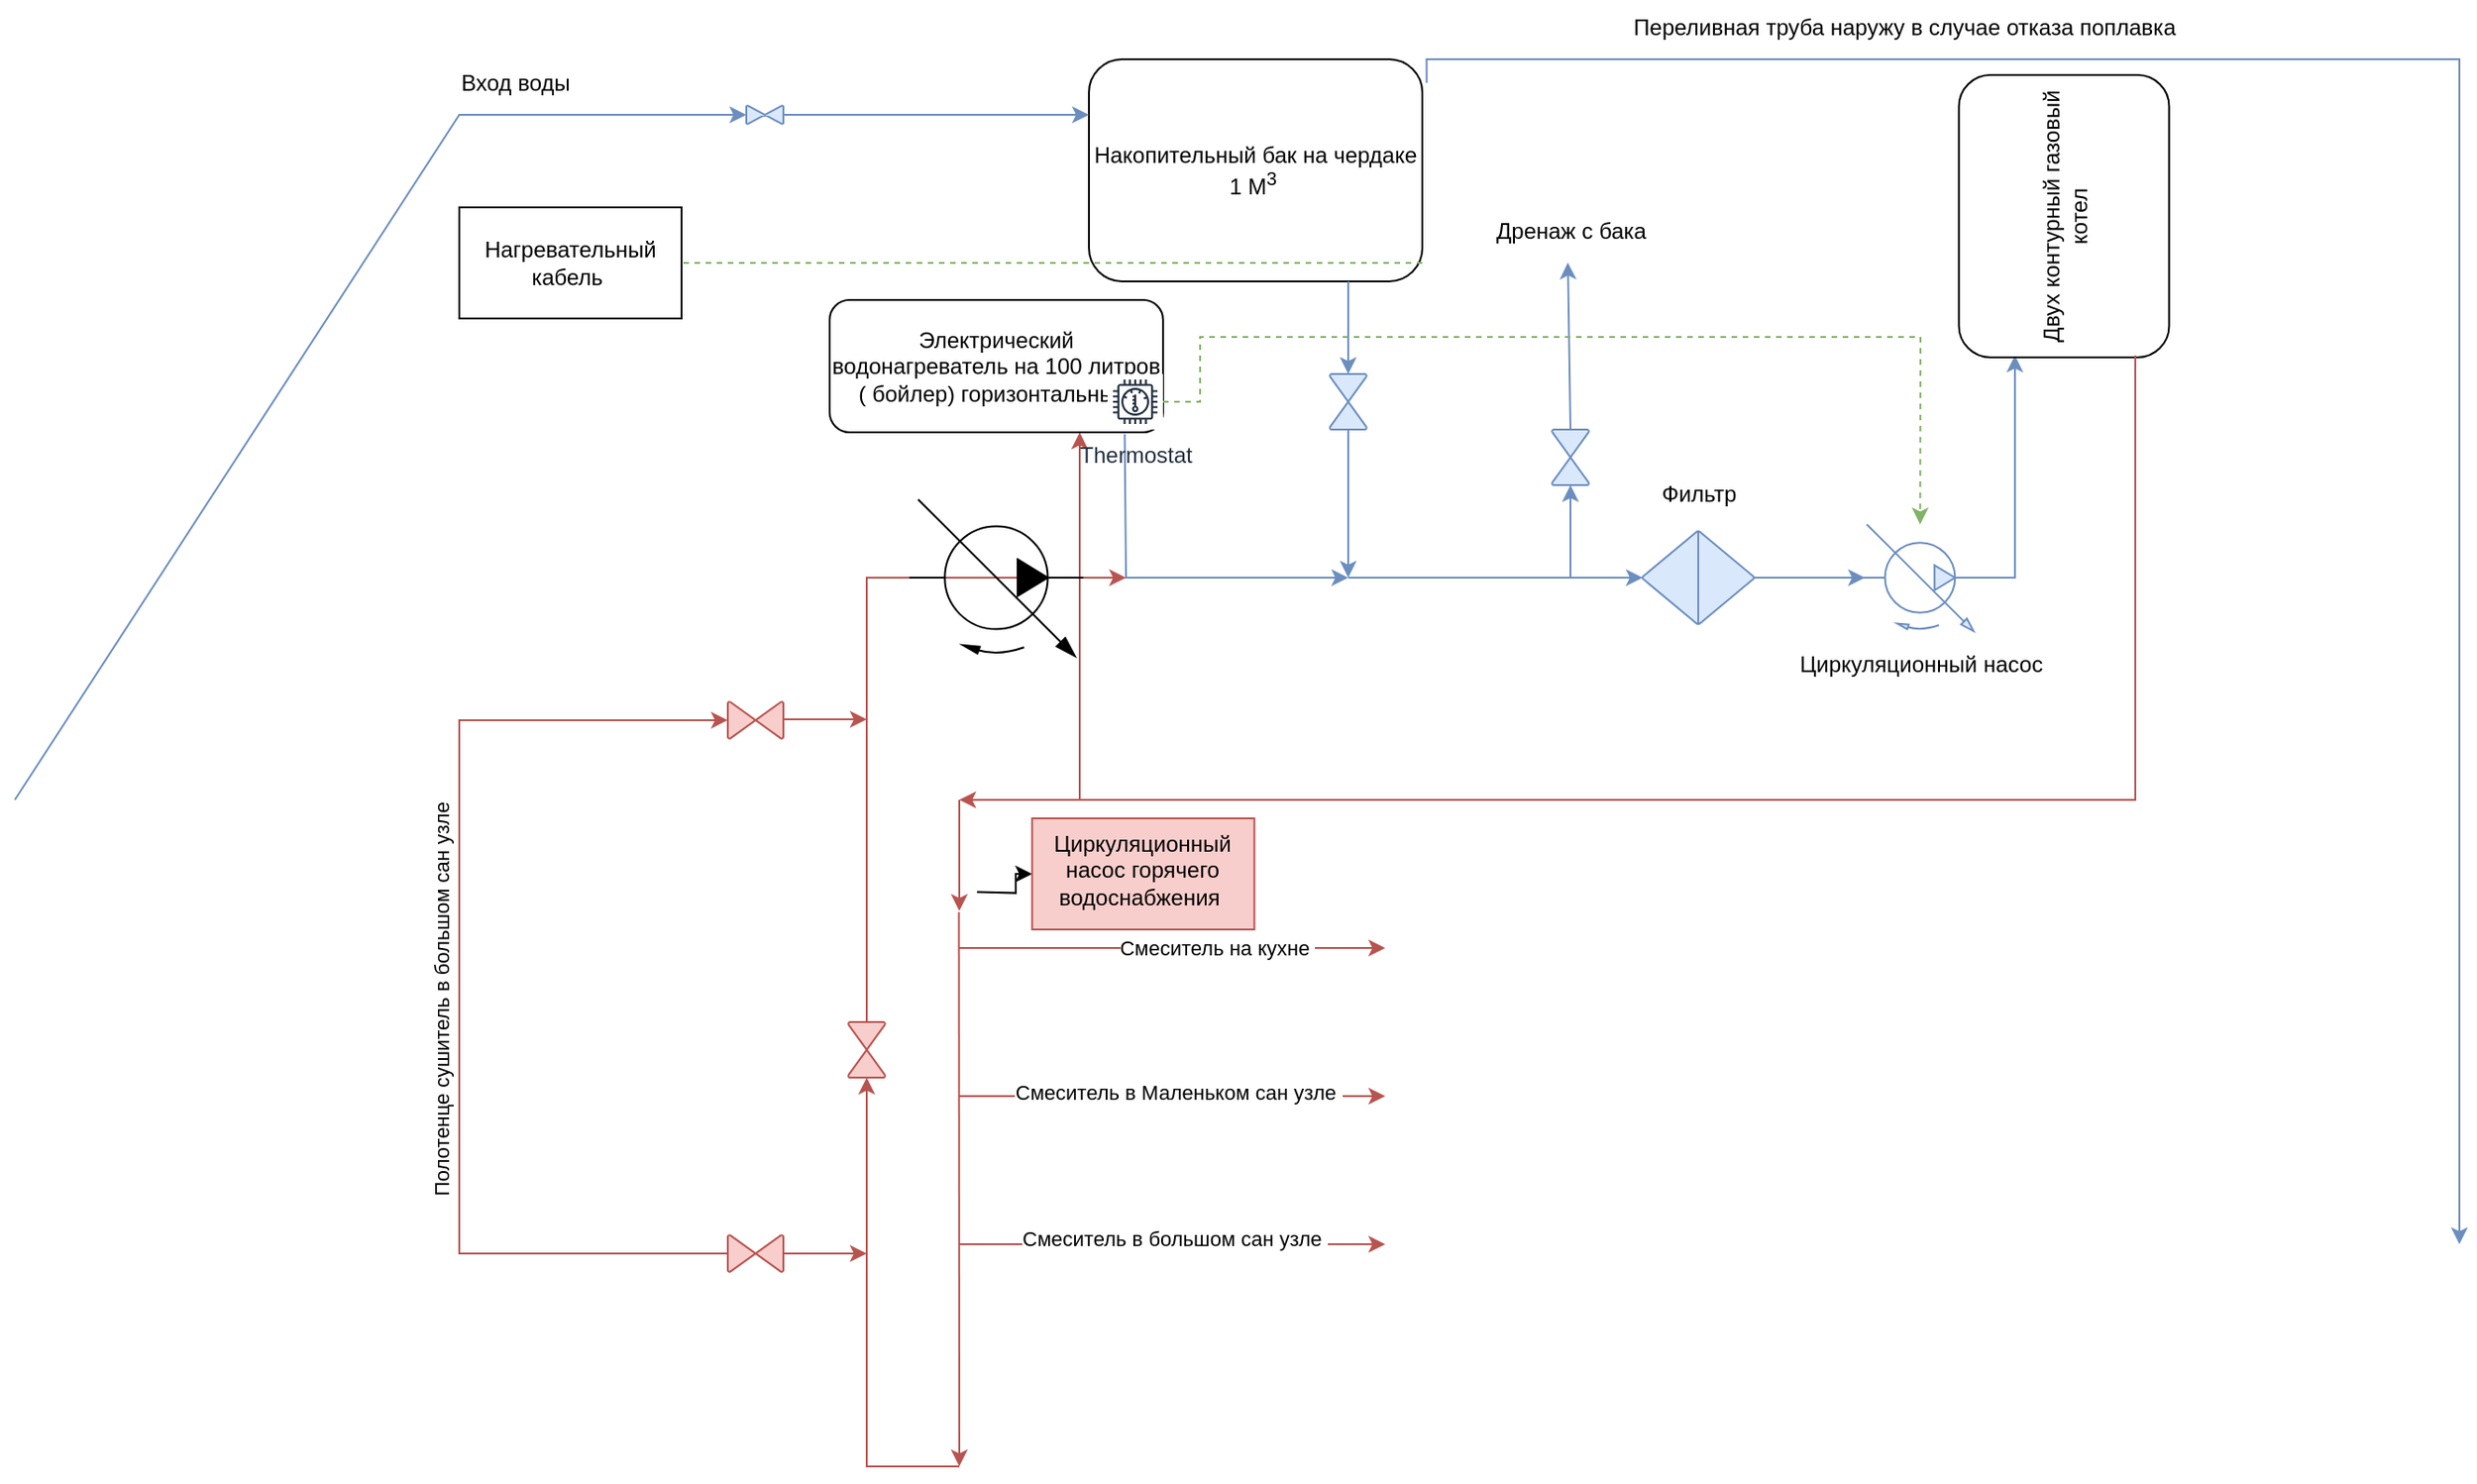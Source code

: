 <mxfile version="21.0.10" type="github"><diagram name="Страница — 1" id="ls0iVta1Xz8ODZrEl92w"><mxGraphModel dx="1707" dy="478" grid="1" gridSize="10" guides="1" tooltips="1" connect="1" arrows="1" fold="1" page="1" pageScale="1" pageWidth="827" pageHeight="1169" math="0" shadow="0"><root><mxCell id="0"/><mxCell id="1" parent="0"/><mxCell id="T2JUrpnYpkgYJP0gg6KY-4" style="edgeStyle=orthogonalEdgeStyle;rounded=0;orthogonalLoop=1;jettySize=auto;html=1;exitX=1.013;exitY=0.106;exitDx=0;exitDy=0;exitPerimeter=0;fillColor=#dae8fc;strokeColor=#6c8ebf;" parent="1" source="T2JUrpnYpkgYJP0gg6KY-1" edge="1"><mxGeometry relative="1" as="geometry"><mxPoint x="800" y="720" as="targetPoint"/><Array as="points"><mxPoint x="242" y="80"/><mxPoint x="800" y="80"/></Array></mxGeometry></mxCell><mxCell id="T2JUrpnYpkgYJP0gg6KY-1" value="Накопительный бак на чердаке &lt;br&gt;1 М&lt;sup&gt;3&amp;nbsp;&lt;/sup&gt;" style="rounded=1;whiteSpace=wrap;html=1;" parent="1" vertex="1"><mxGeometry x="60" y="80" width="180" height="120" as="geometry"/></mxCell><mxCell id="T2JUrpnYpkgYJP0gg6KY-2" value="" style="endArrow=classic;html=1;rounded=0;entryX=0;entryY=0.25;entryDx=0;entryDy=0;fillColor=#dae8fc;strokeColor=#6c8ebf;" parent="1" source="T2JUrpnYpkgYJP0gg6KY-7" target="T2JUrpnYpkgYJP0gg6KY-1" edge="1"><mxGeometry width="50" height="50" relative="1" as="geometry"><mxPoint x="-520" y="480" as="sourcePoint"/><mxPoint x="-110" y="115" as="targetPoint"/><Array as="points"/></mxGeometry></mxCell><mxCell id="T2JUrpnYpkgYJP0gg6KY-3" value="" style="endArrow=classic;html=1;rounded=0;fillColor=#dae8fc;strokeColor=#6c8ebf;" parent="1" source="T2JUrpnYpkgYJP0gg6KY-9" edge="1"><mxGeometry width="50" height="50" relative="1" as="geometry"><mxPoint x="200" y="200" as="sourcePoint"/><mxPoint x="200" y="360" as="targetPoint"/><Array as="points"/></mxGeometry></mxCell><mxCell id="T2JUrpnYpkgYJP0gg6KY-5" value="Переливная труба наружу в случае отказа поплавка" style="text;html=1;align=center;verticalAlign=middle;resizable=0;points=[];autosize=1;strokeColor=none;fillColor=none;" parent="1" vertex="1"><mxGeometry x="355" y="48" width="290" height="30" as="geometry"/></mxCell><mxCell id="T2JUrpnYpkgYJP0gg6KY-6" value="Вход воды" style="text;html=1;align=center;verticalAlign=middle;resizable=0;points=[];autosize=1;strokeColor=none;fillColor=none;" parent="1" vertex="1"><mxGeometry x="-290" y="78" width="80" height="30" as="geometry"/></mxCell><mxCell id="T2JUrpnYpkgYJP0gg6KY-8" value="" style="endArrow=classic;html=1;rounded=0;entryX=0.5;entryY=1;entryDx=0;entryDy=0;entryPerimeter=0;fillColor=#dae8fc;strokeColor=#6c8ebf;" parent="1" target="T2JUrpnYpkgYJP0gg6KY-7" edge="1"><mxGeometry width="50" height="50" relative="1" as="geometry"><mxPoint x="-520" y="480" as="sourcePoint"/><mxPoint x="60" y="110" as="targetPoint"/><Array as="points"><mxPoint x="-280" y="110"/><mxPoint x="-200" y="110"/></Array></mxGeometry></mxCell><mxCell id="T2JUrpnYpkgYJP0gg6KY-7" value="" style="verticalLabelPosition=bottom;verticalAlign=top;html=1;shape=mxgraph.flowchart.collate;rotation=90;fillColor=#dae8fc;strokeColor=#6c8ebf;" parent="1" vertex="1"><mxGeometry x="-120" y="100" width="10" height="20" as="geometry"/></mxCell><mxCell id="T2JUrpnYpkgYJP0gg6KY-10" value="" style="endArrow=classic;html=1;rounded=0;fillColor=#dae8fc;strokeColor=#6c8ebf;" parent="1" target="T2JUrpnYpkgYJP0gg6KY-9" edge="1"><mxGeometry width="50" height="50" relative="1" as="geometry"><mxPoint x="200" y="200" as="sourcePoint"/><mxPoint x="200" y="360" as="targetPoint"/><Array as="points"/></mxGeometry></mxCell><mxCell id="T2JUrpnYpkgYJP0gg6KY-9" value="" style="verticalLabelPosition=bottom;verticalAlign=top;html=1;shape=mxgraph.flowchart.collate;fillColor=#dae8fc;strokeColor=#6c8ebf;" parent="1" vertex="1"><mxGeometry x="190" y="250" width="20" height="30" as="geometry"/></mxCell><mxCell id="T2JUrpnYpkgYJP0gg6KY-14" value="" style="endArrow=classic;html=1;rounded=0;fillColor=#dae8fc;strokeColor=#6c8ebf;" parent="1" target="T2JUrpnYpkgYJP0gg6KY-15" edge="1"><mxGeometry width="50" height="50" relative="1" as="geometry"><mxPoint x="200" y="360" as="sourcePoint"/><mxPoint x="240" y="360" as="targetPoint"/><Array as="points"><mxPoint x="320" y="360"/></Array></mxGeometry></mxCell><mxCell id="T2JUrpnYpkgYJP0gg6KY-15" value="" style="verticalLabelPosition=bottom;verticalAlign=top;html=1;shape=mxgraph.flowchart.collate;fillColor=#dae8fc;strokeColor=#6c8ebf;" parent="1" vertex="1"><mxGeometry x="310" y="280.0" width="20" height="30" as="geometry"/></mxCell><mxCell id="T2JUrpnYpkgYJP0gg6KY-18" value="Дренаж с бака" style="text;html=1;align=center;verticalAlign=middle;resizable=0;points=[];autosize=1;strokeColor=none;fillColor=none;" parent="1" vertex="1"><mxGeometry x="270" y="158" width="100" height="30" as="geometry"/></mxCell><mxCell id="T2JUrpnYpkgYJP0gg6KY-19" value="" style="endArrow=classic;html=1;rounded=0;entryX=0.486;entryY=1.06;entryDx=0;entryDy=0;entryPerimeter=0;fillColor=#dae8fc;strokeColor=#6c8ebf;" parent="1" target="T2JUrpnYpkgYJP0gg6KY-18" edge="1"><mxGeometry width="50" height="50" relative="1" as="geometry"><mxPoint x="320" y="280" as="sourcePoint"/><mxPoint x="370" y="230" as="targetPoint"/></mxGeometry></mxCell><mxCell id="T2JUrpnYpkgYJP0gg6KY-20" value="" style="endArrow=classic;html=1;rounded=0;fillColor=#dae8fc;strokeColor=#6c8ebf;" parent="1" target="T2JUrpnYpkgYJP0gg6KY-21" edge="1"><mxGeometry width="50" height="50" relative="1" as="geometry"><mxPoint x="320" y="360" as="sourcePoint"/><mxPoint x="400" y="360" as="targetPoint"/></mxGeometry></mxCell><mxCell id="T2JUrpnYpkgYJP0gg6KY-25" value="" style="edgeStyle=orthogonalEdgeStyle;rounded=0;orthogonalLoop=1;jettySize=auto;html=1;fillColor=#dae8fc;strokeColor=#6c8ebf;" parent="1" source="T2JUrpnYpkgYJP0gg6KY-21" edge="1"><mxGeometry relative="1" as="geometry"><mxPoint x="479" y="360.0" as="targetPoint"/></mxGeometry></mxCell><mxCell id="T2JUrpnYpkgYJP0gg6KY-21" value="" style="verticalLabelPosition=bottom;verticalAlign=top;html=1;shape=mxgraph.flowchart.sort;rotation=90;fillColor=#dae8fc;strokeColor=#6c8ebf;" parent="1" vertex="1"><mxGeometry x="364" y="330" width="50" height="60" as="geometry"/></mxCell><mxCell id="T2JUrpnYpkgYJP0gg6KY-26" value="Фильтр" style="text;html=1;align=center;verticalAlign=middle;resizable=0;points=[];autosize=1;strokeColor=none;fillColor=none;" parent="1" vertex="1"><mxGeometry x="359" y="300" width="60" height="30" as="geometry"/></mxCell><mxCell id="T2JUrpnYpkgYJP0gg6KY-27" value="" style="verticalLabelPosition=bottom;aspect=fixed;html=1;verticalAlign=top;fillColor=#dae8fc;align=center;outlineConnect=0;shape=mxgraph.fluid_power.x11230;points=[[0.5,0,0],[0.5,1,0]];rotation=90;strokeColor=#6c8ebf;" parent="1" vertex="1"><mxGeometry x="480" y="328.03" width="57.54" height="63.94" as="geometry"/></mxCell><mxCell id="T2JUrpnYpkgYJP0gg6KY-29" value="Циркуляционный насос" style="text;html=1;align=center;verticalAlign=middle;resizable=0;points=[];autosize=1;strokeColor=none;fillColor=none;" parent="1" vertex="1"><mxGeometry x="433.77" y="391.97" width="150" height="30" as="geometry"/></mxCell><mxCell id="T2JUrpnYpkgYJP0gg6KY-30" value="" style="endArrow=classic;html=1;rounded=0;fillColor=#dae8fc;strokeColor=#6c8ebf;" parent="1" edge="1"><mxGeometry width="50" height="50" relative="1" as="geometry"><mxPoint x="540" y="360" as="sourcePoint"/><mxPoint x="560" y="240" as="targetPoint"/><Array as="points"><mxPoint x="560" y="360"/></Array></mxGeometry></mxCell><mxCell id="T2JUrpnYpkgYJP0gg6KY-31" value="Двух контурный газовый котел" style="rounded=1;whiteSpace=wrap;html=1;rotation=-90;" parent="1" vertex="1"><mxGeometry x="510.25" y="108" width="152.5" height="113.5" as="geometry"/></mxCell><mxCell id="T2JUrpnYpkgYJP0gg6KY-32" value="" style="endArrow=classic;html=1;rounded=0;fillColor=#f8cecc;strokeColor=#b85450;entryX=0.75;entryY=1;entryDx=0;entryDy=0;" parent="1" target="T2JUrpnYpkgYJP0gg6KY-37" edge="1"><mxGeometry width="50" height="50" relative="1" as="geometry"><mxPoint x="625" y="240" as="sourcePoint"/><mxPoint x="-30" y="281.5" as="targetPoint"/><Array as="points"><mxPoint x="625" y="480"/><mxPoint x="55" y="480"/></Array></mxGeometry></mxCell><mxCell id="T2JUrpnYpkgYJP0gg6KY-36" value="" style="endArrow=classic;html=1;rounded=0;fillColor=#dae8fc;strokeColor=#6c8ebf;exitX=0.885;exitY=1.013;exitDx=0;exitDy=0;exitPerimeter=0;" parent="1" source="T2JUrpnYpkgYJP0gg6KY-37" edge="1"><mxGeometry width="50" height="50" relative="1" as="geometry"><mxPoint x="80" y="290" as="sourcePoint"/><mxPoint x="200" y="360" as="targetPoint"/><Array as="points"><mxPoint x="80" y="360"/></Array></mxGeometry></mxCell><mxCell id="T2JUrpnYpkgYJP0gg6KY-37" value="Электрический водонагреватель на 100 литров ( бойлер) горизонтальный&amp;nbsp;" style="rounded=1;whiteSpace=wrap;html=1;" parent="1" vertex="1"><mxGeometry x="-80" y="210" width="180" height="71.5" as="geometry"/></mxCell><mxCell id="T2JUrpnYpkgYJP0gg6KY-40" value="" style="rounded=0;orthogonalLoop=1;jettySize=auto;html=1;edgeStyle=orthogonalEdgeStyle;dashed=1;fillColor=#d5e8d4;strokeColor=#82b366;" parent="1" source="T2JUrpnYpkgYJP0gg6KY-39" target="T2JUrpnYpkgYJP0gg6KY-27" edge="1"><mxGeometry relative="1" as="geometry"><mxPoint x="120" y="280" as="sourcePoint"/><mxPoint x="509.75" y="330.0" as="targetPoint"/><Array as="points"><mxPoint x="120" y="265"/><mxPoint x="120" y="230"/><mxPoint x="509" y="230"/></Array></mxGeometry></mxCell><mxCell id="T2JUrpnYpkgYJP0gg6KY-39" value="Thermostat" style="sketch=0;outlineConnect=0;fontColor=#232F3E;gradientColor=none;strokeColor=#232F3E;fillColor=#ffffff;dashed=0;verticalLabelPosition=bottom;verticalAlign=top;align=center;html=1;fontSize=12;fontStyle=0;aspect=fixed;shape=mxgraph.aws4.resourceIcon;resIcon=mxgraph.aws4.thermostat;" parent="1" vertex="1"><mxGeometry x="70" y="250" width="30" height="30" as="geometry"/></mxCell><mxCell id="T2JUrpnYpkgYJP0gg6KY-41" value="" style="endArrow=classic;html=1;rounded=0;fillColor=#f8cecc;strokeColor=#b85450;" parent="1" edge="1"><mxGeometry width="50" height="50" relative="1" as="geometry"><mxPoint x="60" y="480" as="sourcePoint"/><mxPoint x="-10" y="480" as="targetPoint"/></mxGeometry></mxCell><mxCell id="T2JUrpnYpkgYJP0gg6KY-43" value="" style="endArrow=classic;html=1;rounded=0;fillColor=#f8cecc;strokeColor=#b85450;" parent="1" edge="1"><mxGeometry width="50" height="50" relative="1" as="geometry"><mxPoint x="-10.222" y="540.6" as="sourcePoint"/><mxPoint x="-10" y="840" as="targetPoint"/></mxGeometry></mxCell><mxCell id="T2JUrpnYpkgYJP0gg6KY-45" value="" style="endArrow=classic;html=1;rounded=0;fillColor=#f8cecc;strokeColor=#b85450;" parent="1" edge="1"><mxGeometry width="50" height="50" relative="1" as="geometry"><mxPoint x="-10" y="560" as="sourcePoint"/><mxPoint x="220" y="560" as="targetPoint"/></mxGeometry></mxCell><mxCell id="T2JUrpnYpkgYJP0gg6KY-49" value="Смеситель на кухне&amp;nbsp;" style="edgeLabel;html=1;align=center;verticalAlign=middle;resizable=0;points=[];" parent="T2JUrpnYpkgYJP0gg6KY-45" vertex="1" connectable="0"><mxGeometry x="-0.171" relative="1" as="geometry"><mxPoint x="43" as="offset"/></mxGeometry></mxCell><mxCell id="T2JUrpnYpkgYJP0gg6KY-46" value="" style="endArrow=classic;html=1;rounded=0;fillColor=#f8cecc;strokeColor=#b85450;" parent="1" edge="1"><mxGeometry width="50" height="50" relative="1" as="geometry"><mxPoint x="-10" y="640" as="sourcePoint"/><mxPoint x="220" y="640" as="targetPoint"/></mxGeometry></mxCell><mxCell id="T2JUrpnYpkgYJP0gg6KY-51" value="Смеситель в Маленьком сан узле&amp;nbsp;" style="edgeLabel;html=1;align=center;verticalAlign=middle;resizable=0;points=[];" parent="T2JUrpnYpkgYJP0gg6KY-46" vertex="1" connectable="0"><mxGeometry x="-0.245" y="2" relative="1" as="geometry"><mxPoint x="31" as="offset"/></mxGeometry></mxCell><mxCell id="T2JUrpnYpkgYJP0gg6KY-47" value="" style="endArrow=classic;html=1;rounded=0;fillColor=#f8cecc;strokeColor=#b85450;" parent="1" edge="1"><mxGeometry width="50" height="50" relative="1" as="geometry"><mxPoint x="-10" y="720" as="sourcePoint"/><mxPoint x="220" y="720" as="targetPoint"/></mxGeometry></mxCell><mxCell id="T2JUrpnYpkgYJP0gg6KY-52" value="Смеситель в большом сан узле&amp;nbsp;" style="edgeLabel;html=1;align=center;verticalAlign=middle;resizable=0;points=[];" parent="T2JUrpnYpkgYJP0gg6KY-47" vertex="1" connectable="0"><mxGeometry x="-0.419" y="3" relative="1" as="geometry"><mxPoint x="49" as="offset"/></mxGeometry></mxCell><mxCell id="T2JUrpnYpkgYJP0gg6KY-55" value="" style="endArrow=classic;html=1;rounded=0;fillColor=#f8cecc;strokeColor=#b85450;" parent="1" edge="1"><mxGeometry width="50" height="50" relative="1" as="geometry"><mxPoint x="-10" y="480" as="sourcePoint"/><mxPoint x="-10" y="540" as="targetPoint"/></mxGeometry></mxCell><mxCell id="T2JUrpnYpkgYJP0gg6KY-57" value="" style="edgeStyle=orthogonalEdgeStyle;rounded=0;orthogonalLoop=1;jettySize=auto;html=1;" parent="1" target="T2JUrpnYpkgYJP0gg6KY-56" edge="1"><mxGeometry relative="1" as="geometry"><mxPoint x="-0.46" y="529.763" as="sourcePoint"/></mxGeometry></mxCell><mxCell id="T2JUrpnYpkgYJP0gg6KY-56" value="Циркуляционный насос горячего водоснабжения&amp;nbsp;" style="whiteSpace=wrap;html=1;verticalAlign=top;fillColor=#f8cecc;strokeColor=#b85450;" parent="1" vertex="1"><mxGeometry x="29.31" y="489.995" width="120" height="60" as="geometry"/></mxCell><mxCell id="T2JUrpnYpkgYJP0gg6KY-58" value="" style="endArrow=classic;html=1;rounded=0;fillColor=#f8cecc;strokeColor=#b85450;" parent="1" source="T2JUrpnYpkgYJP0gg6KY-59" edge="1"><mxGeometry width="50" height="50" relative="1" as="geometry"><mxPoint x="-10" y="840" as="sourcePoint"/><mxPoint x="80" y="360" as="targetPoint"/><Array as="points"><mxPoint x="-60" y="360"/></Array></mxGeometry></mxCell><mxCell id="T2JUrpnYpkgYJP0gg6KY-60" value="" style="endArrow=classic;html=1;rounded=0;fillColor=#f8cecc;strokeColor=#b85450;entryX=0.5;entryY=1;entryDx=0;entryDy=0;entryPerimeter=0;" parent="1" target="T2JUrpnYpkgYJP0gg6KY-59" edge="1"><mxGeometry width="50" height="50" relative="1" as="geometry"><mxPoint x="-10" y="840" as="sourcePoint"/><mxPoint x="-63" y="282" as="targetPoint"/><Array as="points"><mxPoint x="-60" y="840"/></Array></mxGeometry></mxCell><mxCell id="T2JUrpnYpkgYJP0gg6KY-59" value="" style="verticalLabelPosition=bottom;verticalAlign=top;html=1;shape=mxgraph.flowchart.collate;fillColor=#f8cecc;strokeColor=#b85450;" parent="1" vertex="1"><mxGeometry x="-70" y="600" width="20" height="30" as="geometry"/></mxCell><mxCell id="T2JUrpnYpkgYJP0gg6KY-61" value="" style="verticalLabelPosition=bottom;verticalAlign=top;html=1;shape=mxgraph.flowchart.collate;rotation=-90;fillColor=#f8cecc;strokeColor=#b85450;" parent="1" vertex="1"><mxGeometry x="-130" y="421.97" width="20" height="30" as="geometry"/></mxCell><mxCell id="T2JUrpnYpkgYJP0gg6KY-63" value="" style="endArrow=classic;html=1;rounded=0;fillColor=#f8cecc;strokeColor=#b85450;entryX=0.5;entryY=0;entryDx=0;entryDy=0;entryPerimeter=0;exitX=0.5;exitY=0;exitDx=0;exitDy=0;exitPerimeter=0;" parent="1" source="T2JUrpnYpkgYJP0gg6KY-62" target="T2JUrpnYpkgYJP0gg6KY-61" edge="1"><mxGeometry width="50" height="50" relative="1" as="geometry"><mxPoint x="-150" y="723.13" as="sourcePoint"/><mxPoint x="-160" y="440" as="targetPoint"/><Array as="points"><mxPoint x="-280" y="725"/><mxPoint x="-280" y="437"/></Array></mxGeometry></mxCell><mxCell id="T2JUrpnYpkgYJP0gg6KY-64" value="Полотенце сушитель в большом сан узле&amp;nbsp;&amp;nbsp;" style="edgeLabel;html=1;align=center;verticalAlign=middle;resizable=0;points=[];rotation=-90;" parent="T2JUrpnYpkgYJP0gg6KY-63" vertex="1" connectable="0"><mxGeometry x="-0.187" y="2" relative="1" as="geometry"><mxPoint x="-8" y="-50" as="offset"/></mxGeometry></mxCell><mxCell id="T2JUrpnYpkgYJP0gg6KY-62" value="" style="verticalLabelPosition=bottom;verticalAlign=top;html=1;shape=mxgraph.flowchart.collate;rotation=-90;fillColor=#f8cecc;strokeColor=#b85450;" parent="1" vertex="1"><mxGeometry x="-130" y="710" width="20" height="30" as="geometry"/></mxCell><mxCell id="T2JUrpnYpkgYJP0gg6KY-65" value="" style="endArrow=classic;html=1;rounded=0;fillColor=#f8cecc;strokeColor=#b85450;" parent="1" edge="1"><mxGeometry width="50" height="50" relative="1" as="geometry"><mxPoint x="-105" y="436.54" as="sourcePoint"/><mxPoint x="-60" y="436.54" as="targetPoint"/></mxGeometry></mxCell><mxCell id="T2JUrpnYpkgYJP0gg6KY-66" value="" style="endArrow=classic;html=1;rounded=0;fillColor=#f8cecc;strokeColor=#b85450;exitX=0.5;exitY=1;exitDx=0;exitDy=0;exitPerimeter=0;" parent="1" source="T2JUrpnYpkgYJP0gg6KY-62" edge="1"><mxGeometry width="50" height="50" relative="1" as="geometry"><mxPoint x="-95" y="724.57" as="sourcePoint"/><mxPoint x="-60" y="725" as="targetPoint"/></mxGeometry></mxCell><mxCell id="T2JUrpnYpkgYJP0gg6KY-67" value="" style="endArrow=classic;html=1;rounded=0;fillColor=#d5e8d4;strokeColor=#82b366;dashed=1;exitX=1;exitY=1;exitDx=0;exitDy=0;" parent="1" edge="1"><mxGeometry width="50" height="50" relative="1" as="geometry"><mxPoint x="240" y="190" as="sourcePoint"/><mxPoint x="-170" y="190" as="targetPoint"/></mxGeometry></mxCell><mxCell id="T2JUrpnYpkgYJP0gg6KY-68" value="Нагревательный кабель&amp;nbsp;" style="whiteSpace=wrap;html=1;" parent="1" vertex="1"><mxGeometry x="-280" y="160" width="120" height="60" as="geometry"/></mxCell><mxCell id="LpOT6fLAy3NkKL5Qu24j-1" value="" style="verticalLabelPosition=bottom;aspect=fixed;html=1;verticalAlign=top;fillColor=strokeColor;align=center;outlineConnect=0;shape=mxgraph.fluid_power.x11230;points=[[0.5,0,0],[0.5,1,0]];rotation=90;" vertex="1" parent="1"><mxGeometry x="-32.27" y="313.03" width="84.54" height="93.94" as="geometry"/></mxCell></root></mxGraphModel></diagram></mxfile>
